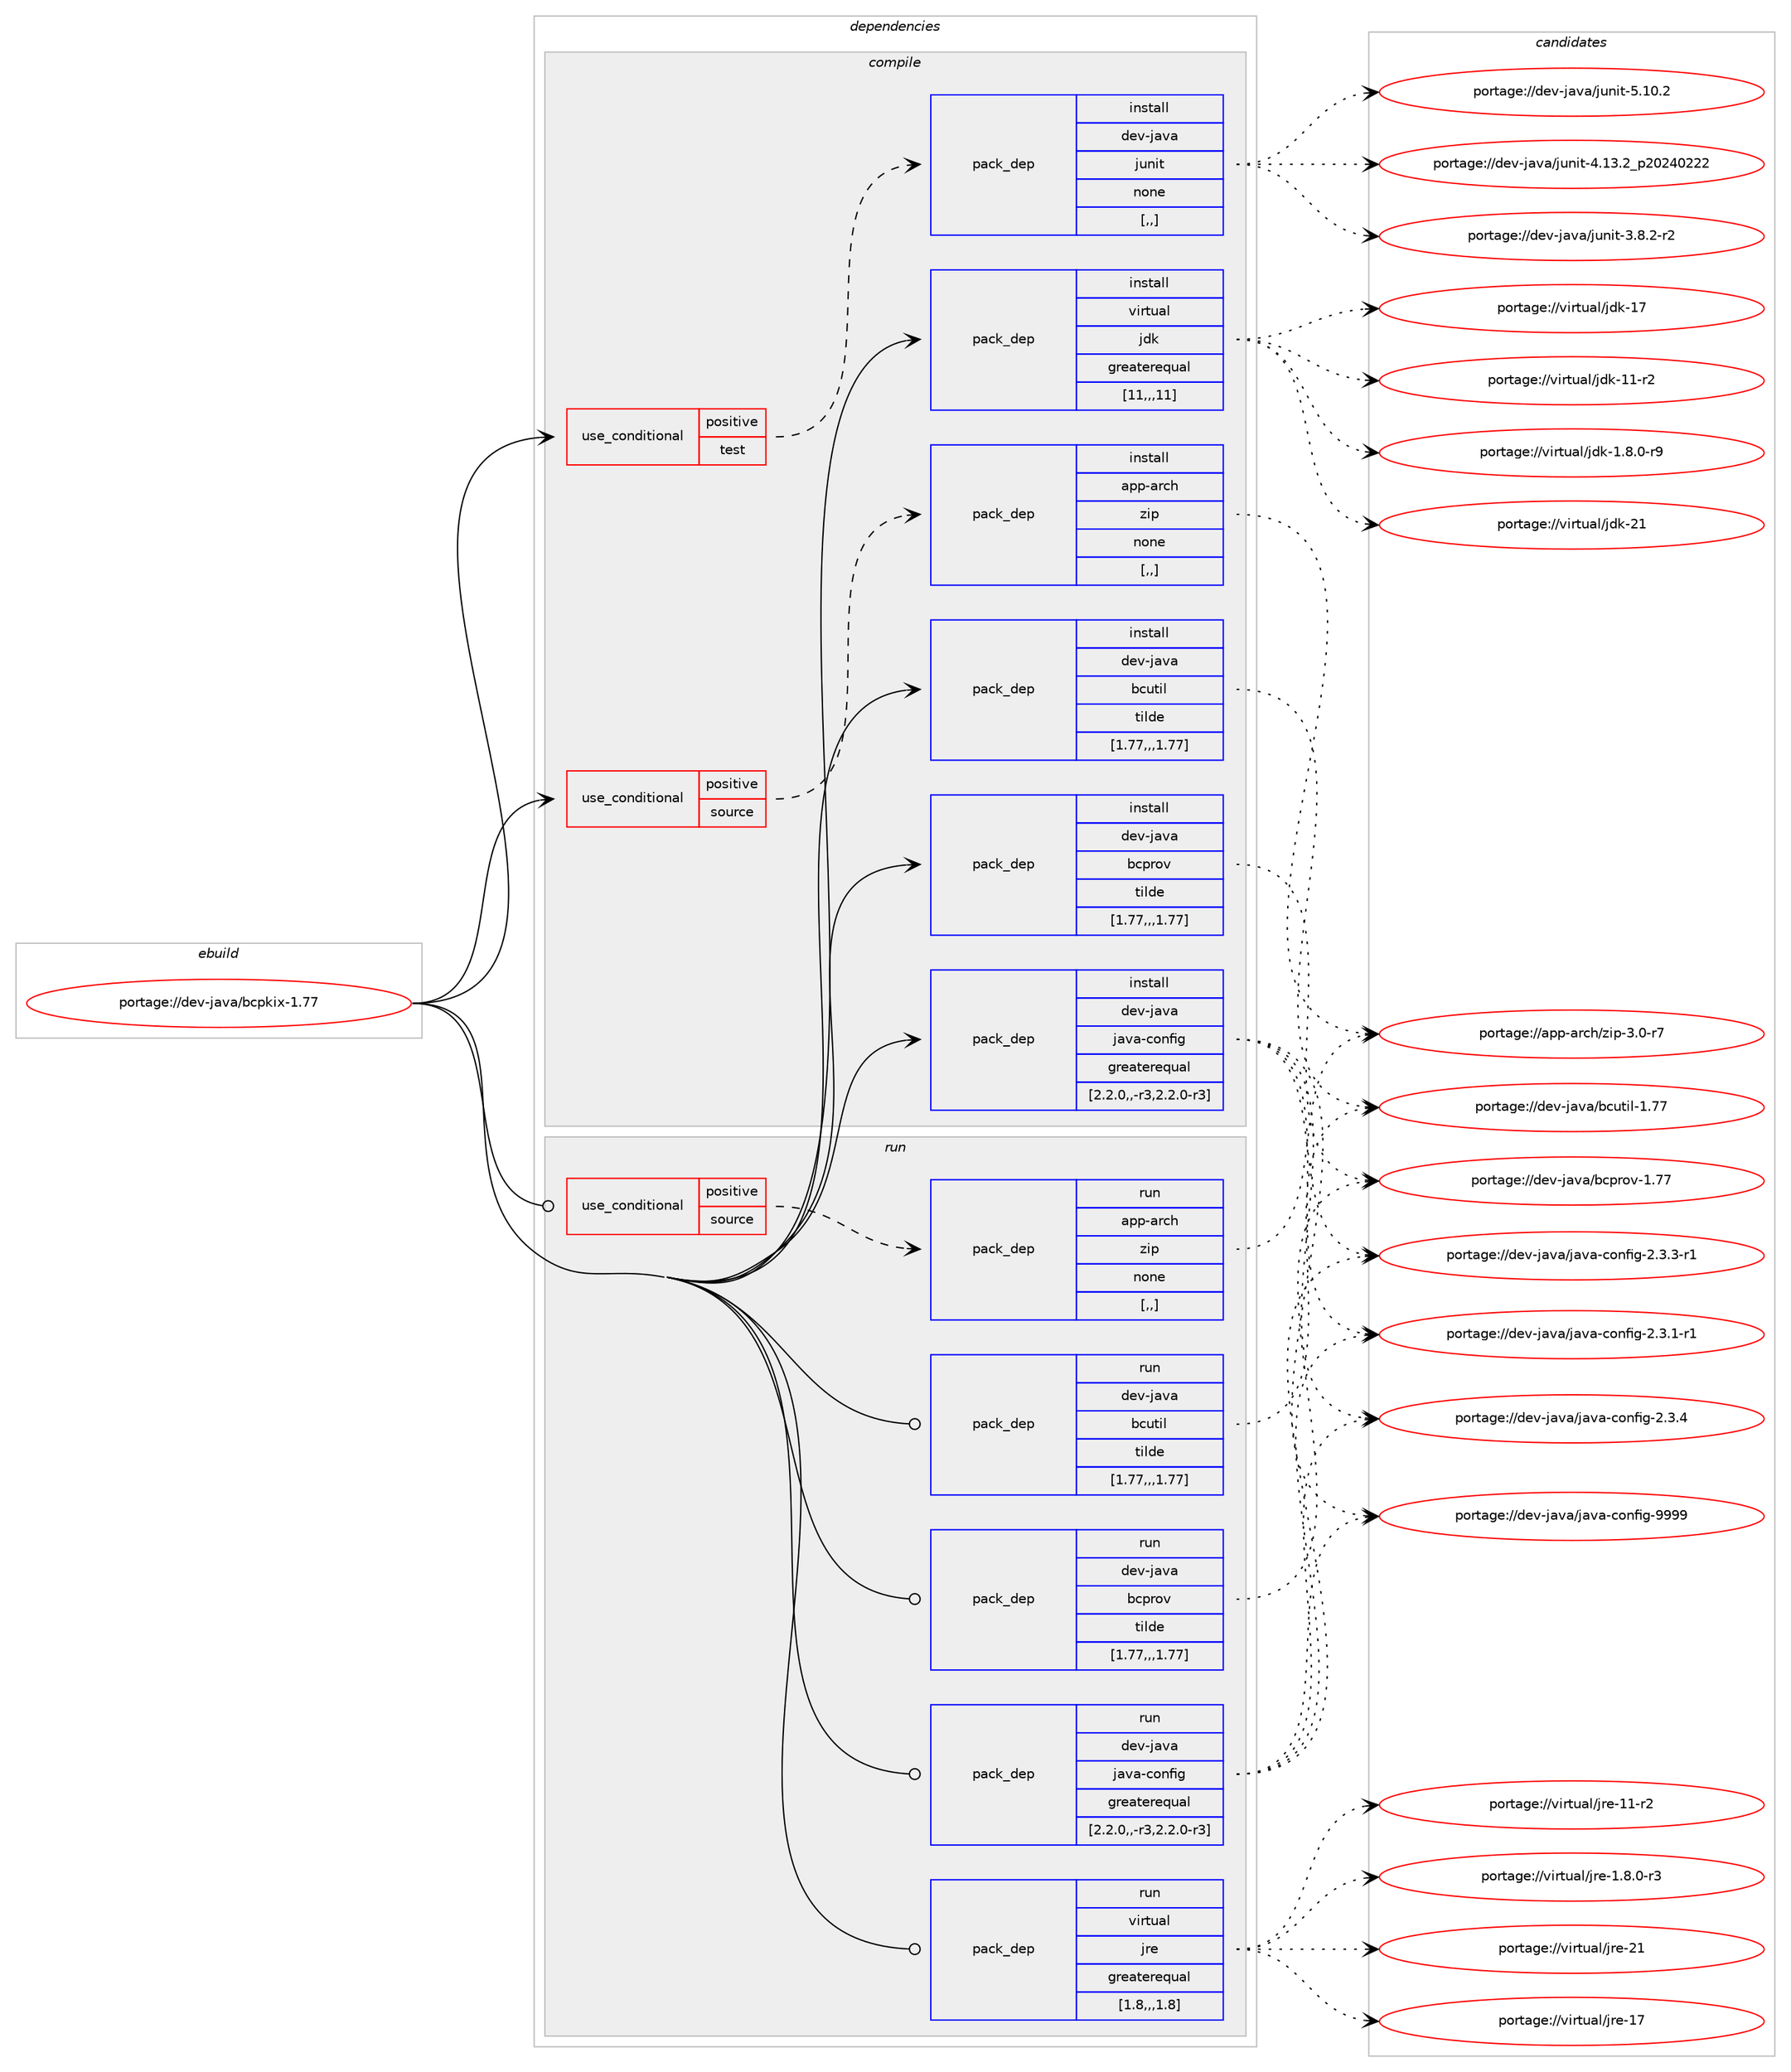 digraph prolog {

# *************
# Graph options
# *************

newrank=true;
concentrate=true;
compound=true;
graph [rankdir=LR,fontname=Helvetica,fontsize=10,ranksep=1.5];#, ranksep=2.5, nodesep=0.2];
edge  [arrowhead=vee];
node  [fontname=Helvetica,fontsize=10];

# **********
# The ebuild
# **********

subgraph cluster_leftcol {
color=gray;
rank=same;
label=<<i>ebuild</i>>;
id [label="portage://dev-java/bcpkix-1.77", color=red, width=4, href="../dev-java/bcpkix-1.77.svg"];
}

# ****************
# The dependencies
# ****************

subgraph cluster_midcol {
color=gray;
label=<<i>dependencies</i>>;
subgraph cluster_compile {
fillcolor="#eeeeee";
style=filled;
label=<<i>compile</i>>;
subgraph cond21362 {
dependency92132 [label=<<TABLE BORDER="0" CELLBORDER="1" CELLSPACING="0" CELLPADDING="4"><TR><TD ROWSPAN="3" CELLPADDING="10">use_conditional</TD></TR><TR><TD>positive</TD></TR><TR><TD>source</TD></TR></TABLE>>, shape=none, color=red];
subgraph pack69727 {
dependency92133 [label=<<TABLE BORDER="0" CELLBORDER="1" CELLSPACING="0" CELLPADDING="4" WIDTH="220"><TR><TD ROWSPAN="6" CELLPADDING="30">pack_dep</TD></TR><TR><TD WIDTH="110">install</TD></TR><TR><TD>app-arch</TD></TR><TR><TD>zip</TD></TR><TR><TD>none</TD></TR><TR><TD>[,,]</TD></TR></TABLE>>, shape=none, color=blue];
}
dependency92132:e -> dependency92133:w [weight=20,style="dashed",arrowhead="vee"];
}
id:e -> dependency92132:w [weight=20,style="solid",arrowhead="vee"];
subgraph cond21363 {
dependency92134 [label=<<TABLE BORDER="0" CELLBORDER="1" CELLSPACING="0" CELLPADDING="4"><TR><TD ROWSPAN="3" CELLPADDING="10">use_conditional</TD></TR><TR><TD>positive</TD></TR><TR><TD>test</TD></TR></TABLE>>, shape=none, color=red];
subgraph pack69728 {
dependency92135 [label=<<TABLE BORDER="0" CELLBORDER="1" CELLSPACING="0" CELLPADDING="4" WIDTH="220"><TR><TD ROWSPAN="6" CELLPADDING="30">pack_dep</TD></TR><TR><TD WIDTH="110">install</TD></TR><TR><TD>dev-java</TD></TR><TR><TD>junit</TD></TR><TR><TD>none</TD></TR><TR><TD>[,,]</TD></TR></TABLE>>, shape=none, color=blue];
}
dependency92134:e -> dependency92135:w [weight=20,style="dashed",arrowhead="vee"];
}
id:e -> dependency92134:w [weight=20,style="solid",arrowhead="vee"];
subgraph pack69729 {
dependency92136 [label=<<TABLE BORDER="0" CELLBORDER="1" CELLSPACING="0" CELLPADDING="4" WIDTH="220"><TR><TD ROWSPAN="6" CELLPADDING="30">pack_dep</TD></TR><TR><TD WIDTH="110">install</TD></TR><TR><TD>dev-java</TD></TR><TR><TD>bcprov</TD></TR><TR><TD>tilde</TD></TR><TR><TD>[1.77,,,1.77]</TD></TR></TABLE>>, shape=none, color=blue];
}
id:e -> dependency92136:w [weight=20,style="solid",arrowhead="vee"];
subgraph pack69730 {
dependency92137 [label=<<TABLE BORDER="0" CELLBORDER="1" CELLSPACING="0" CELLPADDING="4" WIDTH="220"><TR><TD ROWSPAN="6" CELLPADDING="30">pack_dep</TD></TR><TR><TD WIDTH="110">install</TD></TR><TR><TD>dev-java</TD></TR><TR><TD>bcutil</TD></TR><TR><TD>tilde</TD></TR><TR><TD>[1.77,,,1.77]</TD></TR></TABLE>>, shape=none, color=blue];
}
id:e -> dependency92137:w [weight=20,style="solid",arrowhead="vee"];
subgraph pack69731 {
dependency92138 [label=<<TABLE BORDER="0" CELLBORDER="1" CELLSPACING="0" CELLPADDING="4" WIDTH="220"><TR><TD ROWSPAN="6" CELLPADDING="30">pack_dep</TD></TR><TR><TD WIDTH="110">install</TD></TR><TR><TD>dev-java</TD></TR><TR><TD>java-config</TD></TR><TR><TD>greaterequal</TD></TR><TR><TD>[2.2.0,,-r3,2.2.0-r3]</TD></TR></TABLE>>, shape=none, color=blue];
}
id:e -> dependency92138:w [weight=20,style="solid",arrowhead="vee"];
subgraph pack69732 {
dependency92139 [label=<<TABLE BORDER="0" CELLBORDER="1" CELLSPACING="0" CELLPADDING="4" WIDTH="220"><TR><TD ROWSPAN="6" CELLPADDING="30">pack_dep</TD></TR><TR><TD WIDTH="110">install</TD></TR><TR><TD>virtual</TD></TR><TR><TD>jdk</TD></TR><TR><TD>greaterequal</TD></TR><TR><TD>[11,,,11]</TD></TR></TABLE>>, shape=none, color=blue];
}
id:e -> dependency92139:w [weight=20,style="solid",arrowhead="vee"];
}
subgraph cluster_compileandrun {
fillcolor="#eeeeee";
style=filled;
label=<<i>compile and run</i>>;
}
subgraph cluster_run {
fillcolor="#eeeeee";
style=filled;
label=<<i>run</i>>;
subgraph cond21364 {
dependency92140 [label=<<TABLE BORDER="0" CELLBORDER="1" CELLSPACING="0" CELLPADDING="4"><TR><TD ROWSPAN="3" CELLPADDING="10">use_conditional</TD></TR><TR><TD>positive</TD></TR><TR><TD>source</TD></TR></TABLE>>, shape=none, color=red];
subgraph pack69733 {
dependency92141 [label=<<TABLE BORDER="0" CELLBORDER="1" CELLSPACING="0" CELLPADDING="4" WIDTH="220"><TR><TD ROWSPAN="6" CELLPADDING="30">pack_dep</TD></TR><TR><TD WIDTH="110">run</TD></TR><TR><TD>app-arch</TD></TR><TR><TD>zip</TD></TR><TR><TD>none</TD></TR><TR><TD>[,,]</TD></TR></TABLE>>, shape=none, color=blue];
}
dependency92140:e -> dependency92141:w [weight=20,style="dashed",arrowhead="vee"];
}
id:e -> dependency92140:w [weight=20,style="solid",arrowhead="odot"];
subgraph pack69734 {
dependency92142 [label=<<TABLE BORDER="0" CELLBORDER="1" CELLSPACING="0" CELLPADDING="4" WIDTH="220"><TR><TD ROWSPAN="6" CELLPADDING="30">pack_dep</TD></TR><TR><TD WIDTH="110">run</TD></TR><TR><TD>dev-java</TD></TR><TR><TD>bcprov</TD></TR><TR><TD>tilde</TD></TR><TR><TD>[1.77,,,1.77]</TD></TR></TABLE>>, shape=none, color=blue];
}
id:e -> dependency92142:w [weight=20,style="solid",arrowhead="odot"];
subgraph pack69735 {
dependency92143 [label=<<TABLE BORDER="0" CELLBORDER="1" CELLSPACING="0" CELLPADDING="4" WIDTH="220"><TR><TD ROWSPAN="6" CELLPADDING="30">pack_dep</TD></TR><TR><TD WIDTH="110">run</TD></TR><TR><TD>dev-java</TD></TR><TR><TD>bcutil</TD></TR><TR><TD>tilde</TD></TR><TR><TD>[1.77,,,1.77]</TD></TR></TABLE>>, shape=none, color=blue];
}
id:e -> dependency92143:w [weight=20,style="solid",arrowhead="odot"];
subgraph pack69736 {
dependency92144 [label=<<TABLE BORDER="0" CELLBORDER="1" CELLSPACING="0" CELLPADDING="4" WIDTH="220"><TR><TD ROWSPAN="6" CELLPADDING="30">pack_dep</TD></TR><TR><TD WIDTH="110">run</TD></TR><TR><TD>dev-java</TD></TR><TR><TD>java-config</TD></TR><TR><TD>greaterequal</TD></TR><TR><TD>[2.2.0,,-r3,2.2.0-r3]</TD></TR></TABLE>>, shape=none, color=blue];
}
id:e -> dependency92144:w [weight=20,style="solid",arrowhead="odot"];
subgraph pack69737 {
dependency92145 [label=<<TABLE BORDER="0" CELLBORDER="1" CELLSPACING="0" CELLPADDING="4" WIDTH="220"><TR><TD ROWSPAN="6" CELLPADDING="30">pack_dep</TD></TR><TR><TD WIDTH="110">run</TD></TR><TR><TD>virtual</TD></TR><TR><TD>jre</TD></TR><TR><TD>greaterequal</TD></TR><TR><TD>[1.8,,,1.8]</TD></TR></TABLE>>, shape=none, color=blue];
}
id:e -> dependency92145:w [weight=20,style="solid",arrowhead="odot"];
}
}

# **************
# The candidates
# **************

subgraph cluster_choices {
rank=same;
color=gray;
label=<<i>candidates</i>>;

subgraph choice69727 {
color=black;
nodesep=1;
choice9711211245971149910447122105112455146484511455 [label="portage://app-arch/zip-3.0-r7", color=red, width=4,href="../app-arch/zip-3.0-r7.svg"];
dependency92133:e -> choice9711211245971149910447122105112455146484511455:w [style=dotted,weight="100"];
}
subgraph choice69728 {
color=black;
nodesep=1;
choice1001011184510697118974710611711010511645534649484650 [label="portage://dev-java/junit-5.10.2", color=red, width=4,href="../dev-java/junit-5.10.2.svg"];
choice1001011184510697118974710611711010511645524649514650951125048505248505050 [label="portage://dev-java/junit-4.13.2_p20240222", color=red, width=4,href="../dev-java/junit-4.13.2_p20240222.svg"];
choice100101118451069711897471061171101051164551465646504511450 [label="portage://dev-java/junit-3.8.2-r2", color=red, width=4,href="../dev-java/junit-3.8.2-r2.svg"];
dependency92135:e -> choice1001011184510697118974710611711010511645534649484650:w [style=dotted,weight="100"];
dependency92135:e -> choice1001011184510697118974710611711010511645524649514650951125048505248505050:w [style=dotted,weight="100"];
dependency92135:e -> choice100101118451069711897471061171101051164551465646504511450:w [style=dotted,weight="100"];
}
subgraph choice69729 {
color=black;
nodesep=1;
choice1001011184510697118974798991121141111184549465555 [label="portage://dev-java/bcprov-1.77", color=red, width=4,href="../dev-java/bcprov-1.77.svg"];
dependency92136:e -> choice1001011184510697118974798991121141111184549465555:w [style=dotted,weight="100"];
}
subgraph choice69730 {
color=black;
nodesep=1;
choice1001011184510697118974798991171161051084549465555 [label="portage://dev-java/bcutil-1.77", color=red, width=4,href="../dev-java/bcutil-1.77.svg"];
dependency92137:e -> choice1001011184510697118974798991171161051084549465555:w [style=dotted,weight="100"];
}
subgraph choice69731 {
color=black;
nodesep=1;
choice10010111845106971189747106971189745991111101021051034557575757 [label="portage://dev-java/java-config-9999", color=red, width=4,href="../dev-java/java-config-9999.svg"];
choice1001011184510697118974710697118974599111110102105103455046514652 [label="portage://dev-java/java-config-2.3.4", color=red, width=4,href="../dev-java/java-config-2.3.4.svg"];
choice10010111845106971189747106971189745991111101021051034550465146514511449 [label="portage://dev-java/java-config-2.3.3-r1", color=red, width=4,href="../dev-java/java-config-2.3.3-r1.svg"];
choice10010111845106971189747106971189745991111101021051034550465146494511449 [label="portage://dev-java/java-config-2.3.1-r1", color=red, width=4,href="../dev-java/java-config-2.3.1-r1.svg"];
dependency92138:e -> choice10010111845106971189747106971189745991111101021051034557575757:w [style=dotted,weight="100"];
dependency92138:e -> choice1001011184510697118974710697118974599111110102105103455046514652:w [style=dotted,weight="100"];
dependency92138:e -> choice10010111845106971189747106971189745991111101021051034550465146514511449:w [style=dotted,weight="100"];
dependency92138:e -> choice10010111845106971189747106971189745991111101021051034550465146494511449:w [style=dotted,weight="100"];
}
subgraph choice69732 {
color=black;
nodesep=1;
choice1181051141161179710847106100107455049 [label="portage://virtual/jdk-21", color=red, width=4,href="../virtual/jdk-21.svg"];
choice1181051141161179710847106100107454955 [label="portage://virtual/jdk-17", color=red, width=4,href="../virtual/jdk-17.svg"];
choice11810511411611797108471061001074549494511450 [label="portage://virtual/jdk-11-r2", color=red, width=4,href="../virtual/jdk-11-r2.svg"];
choice11810511411611797108471061001074549465646484511457 [label="portage://virtual/jdk-1.8.0-r9", color=red, width=4,href="../virtual/jdk-1.8.0-r9.svg"];
dependency92139:e -> choice1181051141161179710847106100107455049:w [style=dotted,weight="100"];
dependency92139:e -> choice1181051141161179710847106100107454955:w [style=dotted,weight="100"];
dependency92139:e -> choice11810511411611797108471061001074549494511450:w [style=dotted,weight="100"];
dependency92139:e -> choice11810511411611797108471061001074549465646484511457:w [style=dotted,weight="100"];
}
subgraph choice69733 {
color=black;
nodesep=1;
choice9711211245971149910447122105112455146484511455 [label="portage://app-arch/zip-3.0-r7", color=red, width=4,href="../app-arch/zip-3.0-r7.svg"];
dependency92141:e -> choice9711211245971149910447122105112455146484511455:w [style=dotted,weight="100"];
}
subgraph choice69734 {
color=black;
nodesep=1;
choice1001011184510697118974798991121141111184549465555 [label="portage://dev-java/bcprov-1.77", color=red, width=4,href="../dev-java/bcprov-1.77.svg"];
dependency92142:e -> choice1001011184510697118974798991121141111184549465555:w [style=dotted,weight="100"];
}
subgraph choice69735 {
color=black;
nodesep=1;
choice1001011184510697118974798991171161051084549465555 [label="portage://dev-java/bcutil-1.77", color=red, width=4,href="../dev-java/bcutil-1.77.svg"];
dependency92143:e -> choice1001011184510697118974798991171161051084549465555:w [style=dotted,weight="100"];
}
subgraph choice69736 {
color=black;
nodesep=1;
choice10010111845106971189747106971189745991111101021051034557575757 [label="portage://dev-java/java-config-9999", color=red, width=4,href="../dev-java/java-config-9999.svg"];
choice1001011184510697118974710697118974599111110102105103455046514652 [label="portage://dev-java/java-config-2.3.4", color=red, width=4,href="../dev-java/java-config-2.3.4.svg"];
choice10010111845106971189747106971189745991111101021051034550465146514511449 [label="portage://dev-java/java-config-2.3.3-r1", color=red, width=4,href="../dev-java/java-config-2.3.3-r1.svg"];
choice10010111845106971189747106971189745991111101021051034550465146494511449 [label="portage://dev-java/java-config-2.3.1-r1", color=red, width=4,href="../dev-java/java-config-2.3.1-r1.svg"];
dependency92144:e -> choice10010111845106971189747106971189745991111101021051034557575757:w [style=dotted,weight="100"];
dependency92144:e -> choice1001011184510697118974710697118974599111110102105103455046514652:w [style=dotted,weight="100"];
dependency92144:e -> choice10010111845106971189747106971189745991111101021051034550465146514511449:w [style=dotted,weight="100"];
dependency92144:e -> choice10010111845106971189747106971189745991111101021051034550465146494511449:w [style=dotted,weight="100"];
}
subgraph choice69737 {
color=black;
nodesep=1;
choice1181051141161179710847106114101455049 [label="portage://virtual/jre-21", color=red, width=4,href="../virtual/jre-21.svg"];
choice1181051141161179710847106114101454955 [label="portage://virtual/jre-17", color=red, width=4,href="../virtual/jre-17.svg"];
choice11810511411611797108471061141014549494511450 [label="portage://virtual/jre-11-r2", color=red, width=4,href="../virtual/jre-11-r2.svg"];
choice11810511411611797108471061141014549465646484511451 [label="portage://virtual/jre-1.8.0-r3", color=red, width=4,href="../virtual/jre-1.8.0-r3.svg"];
dependency92145:e -> choice1181051141161179710847106114101455049:w [style=dotted,weight="100"];
dependency92145:e -> choice1181051141161179710847106114101454955:w [style=dotted,weight="100"];
dependency92145:e -> choice11810511411611797108471061141014549494511450:w [style=dotted,weight="100"];
dependency92145:e -> choice11810511411611797108471061141014549465646484511451:w [style=dotted,weight="100"];
}
}

}
